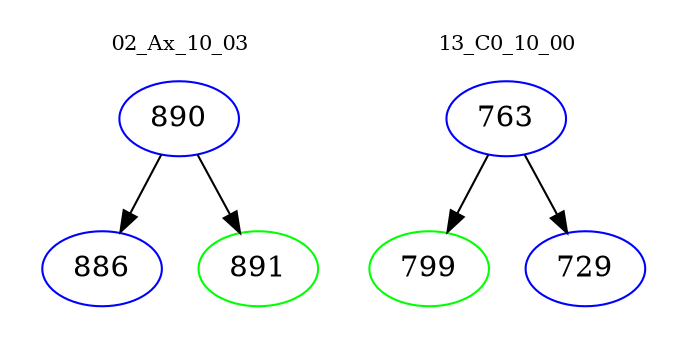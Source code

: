 digraph{
subgraph cluster_0 {
color = white
label = "02_Ax_10_03";
fontsize=10;
T0_890 [label="890", color="blue"]
T0_890 -> T0_886 [color="black"]
T0_886 [label="886", color="blue"]
T0_890 -> T0_891 [color="black"]
T0_891 [label="891", color="green"]
}
subgraph cluster_1 {
color = white
label = "13_C0_10_00";
fontsize=10;
T1_763 [label="763", color="blue"]
T1_763 -> T1_799 [color="black"]
T1_799 [label="799", color="green"]
T1_763 -> T1_729 [color="black"]
T1_729 [label="729", color="blue"]
}
}
